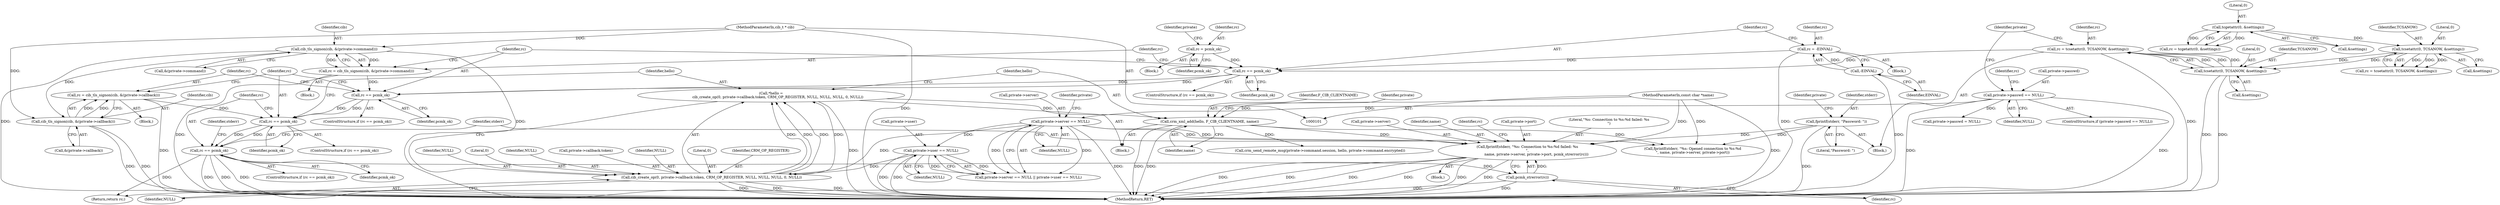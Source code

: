digraph "0_pacemaker_564f7cc2a51dcd2f28ab12a13394f31be5aa3c93_7@API" {
"1000294" [label="(Call,fprintf(stderr, \"%s: Connection to %s:%d failed: %s\n\",\n                name, private->server, private->port, pcmk_strerror(rc)))"];
"1000143" [label="(Call,fprintf(stderr, \"Password: \"))"];
"1000249" [label="(Call,crm_xml_add(hello, F_CIB_CLIENTNAME, name))"];
"1000234" [label="(Call,*hello =\n            cib_create_op(0, private->callback.token, CRM_OP_REGISTER, NULL, NULL, NULL, 0, NULL))"];
"1000236" [label="(Call,cib_create_op(0, private->callback.token, CRM_OP_REGISTER, NULL, NULL, NULL, 0, NULL))"];
"1000187" [label="(Call,private->server == NULL)"];
"1000117" [label="(Call,private->passwd == NULL)"];
"1000192" [label="(Call,private->user == NULL)"];
"1000103" [label="(MethodParameterIn,const char *name)"];
"1000304" [label="(Call,pcmk_strerror(rc))"];
"1000268" [label="(Call,rc == pcmk_ok)"];
"1000229" [label="(Call,rc == pcmk_ok)"];
"1000220" [label="(Call,rc = cib_tls_signon(cib, &(private->callback)))"];
"1000222" [label="(Call,cib_tls_signon(cib, &(private->callback)))"];
"1000209" [label="(Call,cib_tls_signon(cib, &(private->command)))"];
"1000102" [label="(MethodParameterIn,cib_t * cib)"];
"1000216" [label="(Call,rc == pcmk_ok)"];
"1000207" [label="(Call,rc = cib_tls_signon(cib, &(private->command)))"];
"1000203" [label="(Call,rc == pcmk_ok)"];
"1000107" [label="(Call,rc = pcmk_ok)"];
"1000178" [label="(Call,rc = tcsetattr(0, TCSANOW, &settings))"];
"1000180" [label="(Call,tcsetattr(0, TCSANOW, &settings))"];
"1000138" [label="(Call,tcsetattr(0, TCSANOW, &settings))"];
"1000127" [label="(Call,tcgetattr(0, &settings))"];
"1000198" [label="(Call,rc = -EINVAL)"];
"1000200" [label="(Call,-EINVAL)"];
"1000129" [label="(Call,&settings)"];
"1000301" [label="(Call,private->port)"];
"1000140" [label="(Identifier,TCSANOW)"];
"1000245" [label="(Identifier,NULL)"];
"1000191" [label="(Identifier,NULL)"];
"1000117" [label="(Call,private->passwd == NULL)"];
"1000251" [label="(Identifier,F_CIB_CLIENTNAME)"];
"1000238" [label="(Call,private->callback.token)"];
"1000295" [label="(Identifier,stderr)"];
"1000199" [label="(Identifier,rc)"];
"1000205" [label="(Identifier,pcmk_ok)"];
"1000293" [label="(Block,)"];
"1000249" [label="(Call,crm_xml_add(hello, F_CIB_CLIENTNAME, name))"];
"1000121" [label="(Identifier,NULL)"];
"1000267" [label="(ControlStructure,if (rc == pcmk_ok))"];
"1000143" [label="(Call,fprintf(stderr, \"Password: \"))"];
"1000112" [label="(Identifier,private)"];
"1000202" [label="(ControlStructure,if (rc == pcmk_ok))"];
"1000109" [label="(Identifier,pcmk_ok)"];
"1000296" [label="(Literal,\"%s: Connection to %s:%d failed: %s\n\")"];
"1000182" [label="(Identifier,TCSANOW)"];
"1000116" [label="(ControlStructure,if (private->passwd == NULL))"];
"1000230" [label="(Identifier,rc)"];
"1000207" [label="(Call,rc = cib_tls_signon(cib, &(private->command)))"];
"1000268" [label="(Call,rc == pcmk_ok)"];
"1000228" [label="(ControlStructure,if (rc == pcmk_ok))"];
"1000294" [label="(Call,fprintf(stderr, \"%s: Connection to %s:%d failed: %s\n\",\n                name, private->server, private->port, pcmk_strerror(rc)))"];
"1000203" [label="(Call,rc == pcmk_ok)"];
"1000244" [label="(Identifier,NULL)"];
"1000216" [label="(Call,rc == pcmk_ok)"];
"1000229" [label="(Call,rc == pcmk_ok)"];
"1000269" [label="(Identifier,rc)"];
"1000200" [label="(Call,-EINVAL)"];
"1000148" [label="(Identifier,private)"];
"1000234" [label="(Call,*hello =\n            cib_create_op(0, private->callback.token, CRM_OP_REGISTER, NULL, NULL, NULL, 0, NULL))"];
"1000103" [label="(MethodParameterIn,const char *name)"];
"1000298" [label="(Call,private->server)"];
"1000206" [label="(Block,)"];
"1000305" [label="(Identifier,rc)"];
"1000231" [label="(Identifier,pcmk_ok)"];
"1000211" [label="(Call,&(private->command))"];
"1000248" [label="(Identifier,NULL)"];
"1000194" [label="(Identifier,private)"];
"1000189" [label="(Identifier,private)"];
"1000306" [label="(Return,return rc;)"];
"1000178" [label="(Call,rc = tcsetattr(0, TCSANOW, &settings))"];
"1000224" [label="(Call,&(private->callback))"];
"1000145" [label="(Literal,\"Password: \")"];
"1000272" [label="(Call,fprintf(stderr, \"%s: Opened connection to %s:%d\n\", name, private->server, private->port))"];
"1000144" [label="(Identifier,stderr)"];
"1000128" [label="(Literal,0)"];
"1000168" [label="(Call,private->passwd = NULL)"];
"1000180" [label="(Call,tcsetattr(0, TCSANOW, &settings))"];
"1000297" [label="(Identifier,name)"];
"1000136" [label="(Call,rc = tcsetattr(0, TCSANOW, &settings))"];
"1000196" [label="(Identifier,NULL)"];
"1000236" [label="(Call,cib_create_op(0, private->callback.token, CRM_OP_REGISTER, NULL, NULL, NULL, 0, NULL))"];
"1000223" [label="(Identifier,cib)"];
"1000215" [label="(ControlStructure,if (rc == pcmk_ok))"];
"1000270" [label="(Identifier,pcmk_ok)"];
"1000237" [label="(Literal,0)"];
"1000222" [label="(Call,cib_tls_signon(cib, &(private->callback)))"];
"1000141" [label="(Call,&settings)"];
"1000126" [label="(Identifier,rc)"];
"1000221" [label="(Identifier,rc)"];
"1000139" [label="(Literal,0)"];
"1000220" [label="(Call,rc = cib_tls_signon(cib, &(private->callback)))"];
"1000208" [label="(Identifier,rc)"];
"1000183" [label="(Call,&settings)"];
"1000210" [label="(Identifier,cib)"];
"1000252" [label="(Identifier,name)"];
"1000198" [label="(Call,rc = -EINVAL)"];
"1000253" [label="(Call,crm_send_remote_msg(private->command.session, hello, private->command.encrypted))"];
"1000256" [label="(Identifier,private)"];
"1000246" [label="(Identifier,NULL)"];
"1000235" [label="(Identifier,hello)"];
"1000192" [label="(Call,private->user == NULL)"];
"1000102" [label="(MethodParameterIn,cib_t * cib)"];
"1000232" [label="(Block,)"];
"1000204" [label="(Identifier,rc)"];
"1000273" [label="(Identifier,stderr)"];
"1000250" [label="(Identifier,hello)"];
"1000181" [label="(Literal,0)"];
"1000201" [label="(Identifier,EINVAL)"];
"1000108" [label="(Identifier,rc)"];
"1000304" [label="(Call,pcmk_strerror(rc))"];
"1000179" [label="(Identifier,rc)"];
"1000209" [label="(Call,cib_tls_signon(cib, &(private->command)))"];
"1000247" [label="(Literal,0)"];
"1000307" [label="(Identifier,rc)"];
"1000138" [label="(Call,tcsetattr(0, TCSANOW, &settings))"];
"1000217" [label="(Identifier,rc)"];
"1000243" [label="(Identifier,CRM_OP_REGISTER)"];
"1000188" [label="(Call,private->server)"];
"1000186" [label="(Call,private->server == NULL || private->user == NULL)"];
"1000308" [label="(MethodReturn,RET)"];
"1000127" [label="(Call,tcgetattr(0, &settings))"];
"1000197" [label="(Block,)"];
"1000187" [label="(Call,private->server == NULL)"];
"1000105" [label="(Block,)"];
"1000122" [label="(Block,)"];
"1000193" [label="(Call,private->user)"];
"1000125" [label="(Call,rc = tcgetattr(0, &settings))"];
"1000219" [label="(Block,)"];
"1000107" [label="(Call,rc = pcmk_ok)"];
"1000118" [label="(Call,private->passwd)"];
"1000218" [label="(Identifier,pcmk_ok)"];
"1000294" -> "1000293"  [label="AST: "];
"1000294" -> "1000304"  [label="CFG: "];
"1000295" -> "1000294"  [label="AST: "];
"1000296" -> "1000294"  [label="AST: "];
"1000297" -> "1000294"  [label="AST: "];
"1000298" -> "1000294"  [label="AST: "];
"1000301" -> "1000294"  [label="AST: "];
"1000304" -> "1000294"  [label="AST: "];
"1000307" -> "1000294"  [label="CFG: "];
"1000294" -> "1000308"  [label="DDG: "];
"1000294" -> "1000308"  [label="DDG: "];
"1000294" -> "1000308"  [label="DDG: "];
"1000294" -> "1000308"  [label="DDG: "];
"1000294" -> "1000308"  [label="DDG: "];
"1000294" -> "1000308"  [label="DDG: "];
"1000143" -> "1000294"  [label="DDG: "];
"1000249" -> "1000294"  [label="DDG: "];
"1000103" -> "1000294"  [label="DDG: "];
"1000187" -> "1000294"  [label="DDG: "];
"1000304" -> "1000294"  [label="DDG: "];
"1000143" -> "1000122"  [label="AST: "];
"1000143" -> "1000145"  [label="CFG: "];
"1000144" -> "1000143"  [label="AST: "];
"1000145" -> "1000143"  [label="AST: "];
"1000148" -> "1000143"  [label="CFG: "];
"1000143" -> "1000308"  [label="DDG: "];
"1000143" -> "1000272"  [label="DDG: "];
"1000249" -> "1000232"  [label="AST: "];
"1000249" -> "1000252"  [label="CFG: "];
"1000250" -> "1000249"  [label="AST: "];
"1000251" -> "1000249"  [label="AST: "];
"1000252" -> "1000249"  [label="AST: "];
"1000256" -> "1000249"  [label="CFG: "];
"1000249" -> "1000308"  [label="DDG: "];
"1000249" -> "1000308"  [label="DDG: "];
"1000234" -> "1000249"  [label="DDG: "];
"1000103" -> "1000249"  [label="DDG: "];
"1000249" -> "1000253"  [label="DDG: "];
"1000249" -> "1000272"  [label="DDG: "];
"1000234" -> "1000232"  [label="AST: "];
"1000234" -> "1000236"  [label="CFG: "];
"1000235" -> "1000234"  [label="AST: "];
"1000236" -> "1000234"  [label="AST: "];
"1000250" -> "1000234"  [label="CFG: "];
"1000234" -> "1000308"  [label="DDG: "];
"1000236" -> "1000234"  [label="DDG: "];
"1000236" -> "1000234"  [label="DDG: "];
"1000236" -> "1000234"  [label="DDG: "];
"1000236" -> "1000234"  [label="DDG: "];
"1000236" -> "1000248"  [label="CFG: "];
"1000237" -> "1000236"  [label="AST: "];
"1000238" -> "1000236"  [label="AST: "];
"1000243" -> "1000236"  [label="AST: "];
"1000244" -> "1000236"  [label="AST: "];
"1000245" -> "1000236"  [label="AST: "];
"1000246" -> "1000236"  [label="AST: "];
"1000247" -> "1000236"  [label="AST: "];
"1000248" -> "1000236"  [label="AST: "];
"1000236" -> "1000308"  [label="DDG: "];
"1000236" -> "1000308"  [label="DDG: "];
"1000236" -> "1000308"  [label="DDG: "];
"1000187" -> "1000236"  [label="DDG: "];
"1000192" -> "1000236"  [label="DDG: "];
"1000187" -> "1000186"  [label="AST: "];
"1000187" -> "1000191"  [label="CFG: "];
"1000188" -> "1000187"  [label="AST: "];
"1000191" -> "1000187"  [label="AST: "];
"1000194" -> "1000187"  [label="CFG: "];
"1000186" -> "1000187"  [label="CFG: "];
"1000187" -> "1000308"  [label="DDG: "];
"1000187" -> "1000186"  [label="DDG: "];
"1000187" -> "1000186"  [label="DDG: "];
"1000117" -> "1000187"  [label="DDG: "];
"1000187" -> "1000192"  [label="DDG: "];
"1000187" -> "1000272"  [label="DDG: "];
"1000117" -> "1000116"  [label="AST: "];
"1000117" -> "1000121"  [label="CFG: "];
"1000118" -> "1000117"  [label="AST: "];
"1000121" -> "1000117"  [label="AST: "];
"1000126" -> "1000117"  [label="CFG: "];
"1000189" -> "1000117"  [label="CFG: "];
"1000117" -> "1000308"  [label="DDG: "];
"1000117" -> "1000308"  [label="DDG: "];
"1000117" -> "1000168"  [label="DDG: "];
"1000192" -> "1000186"  [label="AST: "];
"1000192" -> "1000196"  [label="CFG: "];
"1000193" -> "1000192"  [label="AST: "];
"1000196" -> "1000192"  [label="AST: "];
"1000186" -> "1000192"  [label="CFG: "];
"1000192" -> "1000308"  [label="DDG: "];
"1000192" -> "1000308"  [label="DDG: "];
"1000192" -> "1000186"  [label="DDG: "];
"1000192" -> "1000186"  [label="DDG: "];
"1000103" -> "1000101"  [label="AST: "];
"1000103" -> "1000308"  [label="DDG: "];
"1000103" -> "1000272"  [label="DDG: "];
"1000304" -> "1000305"  [label="CFG: "];
"1000305" -> "1000304"  [label="AST: "];
"1000304" -> "1000308"  [label="DDG: "];
"1000268" -> "1000304"  [label="DDG: "];
"1000304" -> "1000306"  [label="DDG: "];
"1000268" -> "1000267"  [label="AST: "];
"1000268" -> "1000270"  [label="CFG: "];
"1000269" -> "1000268"  [label="AST: "];
"1000270" -> "1000268"  [label="AST: "];
"1000273" -> "1000268"  [label="CFG: "];
"1000295" -> "1000268"  [label="CFG: "];
"1000268" -> "1000308"  [label="DDG: "];
"1000268" -> "1000308"  [label="DDG: "];
"1000268" -> "1000308"  [label="DDG: "];
"1000229" -> "1000268"  [label="DDG: "];
"1000229" -> "1000268"  [label="DDG: "];
"1000268" -> "1000306"  [label="DDG: "];
"1000229" -> "1000228"  [label="AST: "];
"1000229" -> "1000231"  [label="CFG: "];
"1000230" -> "1000229"  [label="AST: "];
"1000231" -> "1000229"  [label="AST: "];
"1000235" -> "1000229"  [label="CFG: "];
"1000269" -> "1000229"  [label="CFG: "];
"1000220" -> "1000229"  [label="DDG: "];
"1000216" -> "1000229"  [label="DDG: "];
"1000216" -> "1000229"  [label="DDG: "];
"1000220" -> "1000219"  [label="AST: "];
"1000220" -> "1000222"  [label="CFG: "];
"1000221" -> "1000220"  [label="AST: "];
"1000222" -> "1000220"  [label="AST: "];
"1000230" -> "1000220"  [label="CFG: "];
"1000220" -> "1000308"  [label="DDG: "];
"1000222" -> "1000220"  [label="DDG: "];
"1000222" -> "1000220"  [label="DDG: "];
"1000222" -> "1000224"  [label="CFG: "];
"1000223" -> "1000222"  [label="AST: "];
"1000224" -> "1000222"  [label="AST: "];
"1000222" -> "1000308"  [label="DDG: "];
"1000222" -> "1000308"  [label="DDG: "];
"1000209" -> "1000222"  [label="DDG: "];
"1000102" -> "1000222"  [label="DDG: "];
"1000209" -> "1000207"  [label="AST: "];
"1000209" -> "1000211"  [label="CFG: "];
"1000210" -> "1000209"  [label="AST: "];
"1000211" -> "1000209"  [label="AST: "];
"1000207" -> "1000209"  [label="CFG: "];
"1000209" -> "1000308"  [label="DDG: "];
"1000209" -> "1000308"  [label="DDG: "];
"1000209" -> "1000207"  [label="DDG: "];
"1000209" -> "1000207"  [label="DDG: "];
"1000102" -> "1000209"  [label="DDG: "];
"1000102" -> "1000101"  [label="AST: "];
"1000102" -> "1000308"  [label="DDG: "];
"1000216" -> "1000215"  [label="AST: "];
"1000216" -> "1000218"  [label="CFG: "];
"1000217" -> "1000216"  [label="AST: "];
"1000218" -> "1000216"  [label="AST: "];
"1000221" -> "1000216"  [label="CFG: "];
"1000230" -> "1000216"  [label="CFG: "];
"1000207" -> "1000216"  [label="DDG: "];
"1000203" -> "1000216"  [label="DDG: "];
"1000203" -> "1000216"  [label="DDG: "];
"1000207" -> "1000206"  [label="AST: "];
"1000208" -> "1000207"  [label="AST: "];
"1000217" -> "1000207"  [label="CFG: "];
"1000207" -> "1000308"  [label="DDG: "];
"1000203" -> "1000202"  [label="AST: "];
"1000203" -> "1000205"  [label="CFG: "];
"1000204" -> "1000203"  [label="AST: "];
"1000205" -> "1000203"  [label="AST: "];
"1000208" -> "1000203"  [label="CFG: "];
"1000217" -> "1000203"  [label="CFG: "];
"1000107" -> "1000203"  [label="DDG: "];
"1000178" -> "1000203"  [label="DDG: "];
"1000198" -> "1000203"  [label="DDG: "];
"1000107" -> "1000105"  [label="AST: "];
"1000107" -> "1000109"  [label="CFG: "];
"1000108" -> "1000107"  [label="AST: "];
"1000109" -> "1000107"  [label="AST: "];
"1000112" -> "1000107"  [label="CFG: "];
"1000178" -> "1000122"  [label="AST: "];
"1000178" -> "1000180"  [label="CFG: "];
"1000179" -> "1000178"  [label="AST: "];
"1000180" -> "1000178"  [label="AST: "];
"1000189" -> "1000178"  [label="CFG: "];
"1000178" -> "1000308"  [label="DDG: "];
"1000180" -> "1000178"  [label="DDG: "];
"1000180" -> "1000178"  [label="DDG: "];
"1000180" -> "1000178"  [label="DDG: "];
"1000180" -> "1000183"  [label="CFG: "];
"1000181" -> "1000180"  [label="AST: "];
"1000182" -> "1000180"  [label="AST: "];
"1000183" -> "1000180"  [label="AST: "];
"1000180" -> "1000308"  [label="DDG: "];
"1000180" -> "1000308"  [label="DDG: "];
"1000138" -> "1000180"  [label="DDG: "];
"1000138" -> "1000180"  [label="DDG: "];
"1000138" -> "1000136"  [label="AST: "];
"1000138" -> "1000141"  [label="CFG: "];
"1000139" -> "1000138"  [label="AST: "];
"1000140" -> "1000138"  [label="AST: "];
"1000141" -> "1000138"  [label="AST: "];
"1000136" -> "1000138"  [label="CFG: "];
"1000138" -> "1000136"  [label="DDG: "];
"1000138" -> "1000136"  [label="DDG: "];
"1000138" -> "1000136"  [label="DDG: "];
"1000127" -> "1000138"  [label="DDG: "];
"1000127" -> "1000125"  [label="AST: "];
"1000127" -> "1000129"  [label="CFG: "];
"1000128" -> "1000127"  [label="AST: "];
"1000129" -> "1000127"  [label="AST: "];
"1000125" -> "1000127"  [label="CFG: "];
"1000127" -> "1000125"  [label="DDG: "];
"1000127" -> "1000125"  [label="DDG: "];
"1000198" -> "1000197"  [label="AST: "];
"1000198" -> "1000200"  [label="CFG: "];
"1000199" -> "1000198"  [label="AST: "];
"1000200" -> "1000198"  [label="AST: "];
"1000204" -> "1000198"  [label="CFG: "];
"1000198" -> "1000308"  [label="DDG: "];
"1000200" -> "1000198"  [label="DDG: "];
"1000200" -> "1000201"  [label="CFG: "];
"1000201" -> "1000200"  [label="AST: "];
"1000200" -> "1000308"  [label="DDG: "];
}
